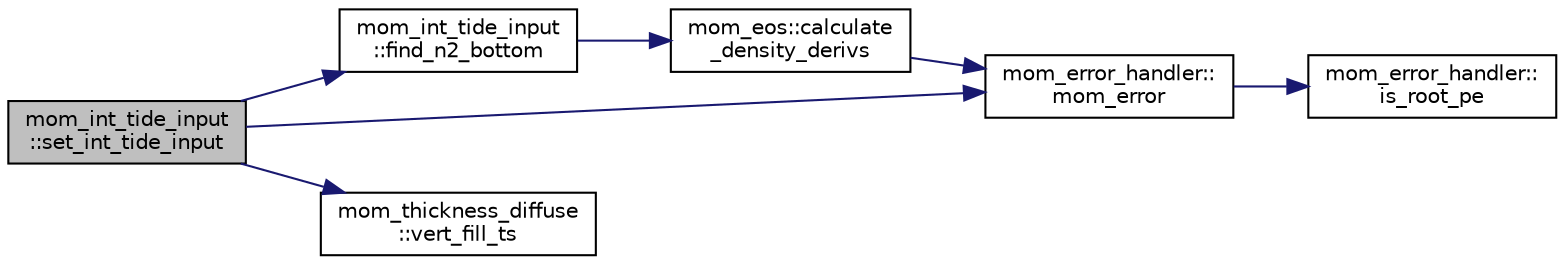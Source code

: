 digraph "mom_int_tide_input::set_int_tide_input"
{
 // INTERACTIVE_SVG=YES
  edge [fontname="Helvetica",fontsize="10",labelfontname="Helvetica",labelfontsize="10"];
  node [fontname="Helvetica",fontsize="10",shape=record];
  rankdir="LR";
  Node24 [label="mom_int_tide_input\l::set_int_tide_input",height=0.2,width=0.4,color="black", fillcolor="grey75", style="filled", fontcolor="black"];
  Node24 -> Node25 [color="midnightblue",fontsize="10",style="solid",fontname="Helvetica"];
  Node25 [label="mom_int_tide_input\l::find_n2_bottom",height=0.2,width=0.4,color="black", fillcolor="white", style="filled",URL="$namespacemom__int__tide__input.html#a66b16dd9f27c4131d8bd37886b947721"];
  Node25 -> Node26 [color="midnightblue",fontsize="10",style="solid",fontname="Helvetica"];
  Node26 [label="mom_eos::calculate\l_density_derivs",height=0.2,width=0.4,color="black", fillcolor="white", style="filled",URL="$namespacemom__eos.html#a204529f8434a0322314e6ce2a9762436",tooltip="Calls the appropriate subroutine to calculate density derivatives for 1-D array inputs. "];
  Node26 -> Node27 [color="midnightblue",fontsize="10",style="solid",fontname="Helvetica"];
  Node27 [label="mom_error_handler::\lmom_error",height=0.2,width=0.4,color="black", fillcolor="white", style="filled",URL="$namespacemom__error__handler.html#a460cfb79a06c29fc249952c2a3710d67"];
  Node27 -> Node28 [color="midnightblue",fontsize="10",style="solid",fontname="Helvetica"];
  Node28 [label="mom_error_handler::\lis_root_pe",height=0.2,width=0.4,color="black", fillcolor="white", style="filled",URL="$namespacemom__error__handler.html#ad5f00a53059c72fe2332d1436c80ca71"];
  Node24 -> Node27 [color="midnightblue",fontsize="10",style="solid",fontname="Helvetica"];
  Node24 -> Node29 [color="midnightblue",fontsize="10",style="solid",fontname="Helvetica"];
  Node29 [label="mom_thickness_diffuse\l::vert_fill_ts",height=0.2,width=0.4,color="black", fillcolor="white", style="filled",URL="$namespacemom__thickness__diffuse.html#aff6aa879773518e476ed0a603a1a301e",tooltip="Fills tracer values in massless layers with sensible values by diffusing vertically with a (small) co..."];
}
